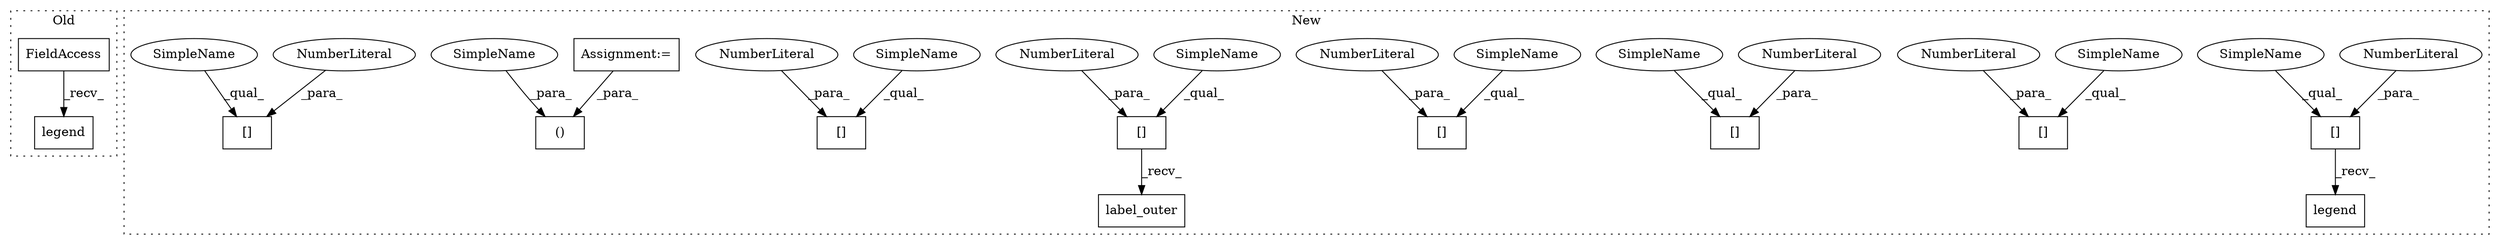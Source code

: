 digraph G {
subgraph cluster0 {
1 [label="legend" a="32" s="1899" l="8" shape="box"];
3 [label="FieldAccess" a="22" s="1881" l="10" shape="box"];
label = "Old";
style="dotted";
}
subgraph cluster1 {
2 [label="[]" a="2" s="1626,1630" l="3,1" shape="box"];
4 [label="NumberLiteral" a="34" s="1629" l="1" shape="ellipse"];
5 [label="legend" a="32" s="1632" l="8" shape="box"];
6 [label="[]" a="2" s="1646,1650" l="3,1" shape="box"];
7 [label="()" a="106" s="738" l="18" shape="box"];
8 [label="[]" a="2" s="1446,1450" l="3,1" shape="box"];
9 [label="NumberLiteral" a="34" s="1449" l="1" shape="ellipse"];
10 [label="[]" a="2" s="1458,1462" l="3,1" shape="box"];
11 [label="NumberLiteral" a="34" s="1461" l="1" shape="ellipse"];
12 [label="[]" a="2" s="1774,1778" l="3,1" shape="box"];
13 [label="NumberLiteral" a="34" s="1649" l="1" shape="ellipse"];
14 [label="NumberLiteral" a="34" s="1777" l="1" shape="ellipse"];
15 [label="[]" a="2" s="1794,1798" l="3,1" shape="box"];
16 [label="NumberLiteral" a="34" s="1797" l="1" shape="ellipse"];
17 [label="[]" a="2" s="1508,1512" l="3,1" shape="box"];
18 [label="NumberLiteral" a="34" s="1511" l="1" shape="ellipse"];
19 [label="label_outer" a="32" s="1652" l="13" shape="box"];
20 [label="Assignment:=" a="7" s="165" l="3" shape="box"];
21 [label="SimpleName" a="42" s="1774" l="2" shape="ellipse"];
22 [label="SimpleName" a="42" s="1626" l="2" shape="ellipse"];
23 [label="SimpleName" a="42" s="1458" l="2" shape="ellipse"];
24 [label="SimpleName" a="42" s="1646" l="2" shape="ellipse"];
25 [label="SimpleName" a="42" s="1446" l="2" shape="ellipse"];
26 [label="SimpleName" a="42" s="754" l="2" shape="ellipse"];
27 [label="SimpleName" a="42" s="1794" l="2" shape="ellipse"];
28 [label="SimpleName" a="42" s="1508" l="2" shape="ellipse"];
label = "New";
style="dotted";
}
2 -> 5 [label="_recv_"];
3 -> 1 [label="_recv_"];
4 -> 2 [label="_para_"];
6 -> 19 [label="_recv_"];
9 -> 8 [label="_para_"];
11 -> 10 [label="_para_"];
13 -> 6 [label="_para_"];
14 -> 12 [label="_para_"];
16 -> 15 [label="_para_"];
18 -> 17 [label="_para_"];
20 -> 7 [label="_para_"];
21 -> 12 [label="_qual_"];
22 -> 2 [label="_qual_"];
23 -> 10 [label="_qual_"];
24 -> 6 [label="_qual_"];
25 -> 8 [label="_qual_"];
26 -> 7 [label="_para_"];
27 -> 15 [label="_qual_"];
28 -> 17 [label="_qual_"];
}